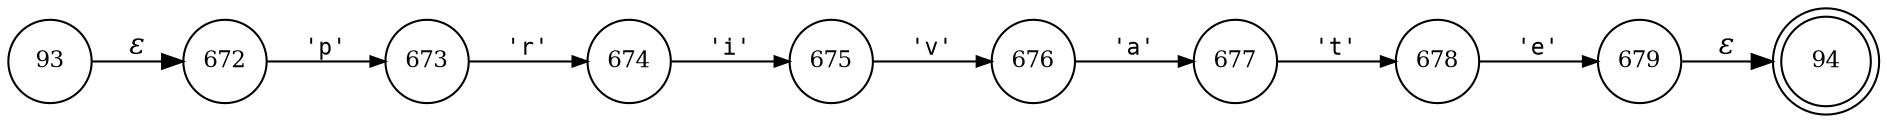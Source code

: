 digraph ATN {
rankdir=LR;
s94[fontsize=11, label="94", shape=doublecircle, fixedsize=true, width=.6];
s672[fontsize=11,label="672", shape=circle, fixedsize=true, width=.55, peripheries=1];
s673[fontsize=11,label="673", shape=circle, fixedsize=true, width=.55, peripheries=1];
s674[fontsize=11,label="674", shape=circle, fixedsize=true, width=.55, peripheries=1];
s675[fontsize=11,label="675", shape=circle, fixedsize=true, width=.55, peripheries=1];
s676[fontsize=11,label="676", shape=circle, fixedsize=true, width=.55, peripheries=1];
s677[fontsize=11,label="677", shape=circle, fixedsize=true, width=.55, peripheries=1];
s678[fontsize=11,label="678", shape=circle, fixedsize=true, width=.55, peripheries=1];
s679[fontsize=11,label="679", shape=circle, fixedsize=true, width=.55, peripheries=1];
s93[fontsize=11,label="93", shape=circle, fixedsize=true, width=.55, peripheries=1];
s93 -> s672 [fontname="Times-Italic", label="&epsilon;"];
s672 -> s673 [fontsize=11, fontname="Courier", arrowsize=.7, label = "'p'", arrowhead = normal];
s673 -> s674 [fontsize=11, fontname="Courier", arrowsize=.7, label = "'r'", arrowhead = normal];
s674 -> s675 [fontsize=11, fontname="Courier", arrowsize=.7, label = "'i'", arrowhead = normal];
s675 -> s676 [fontsize=11, fontname="Courier", arrowsize=.7, label = "'v'", arrowhead = normal];
s676 -> s677 [fontsize=11, fontname="Courier", arrowsize=.7, label = "'a'", arrowhead = normal];
s677 -> s678 [fontsize=11, fontname="Courier", arrowsize=.7, label = "'t'", arrowhead = normal];
s678 -> s679 [fontsize=11, fontname="Courier", arrowsize=.7, label = "'e'", arrowhead = normal];
s679 -> s94 [fontname="Times-Italic", label="&epsilon;"];
}